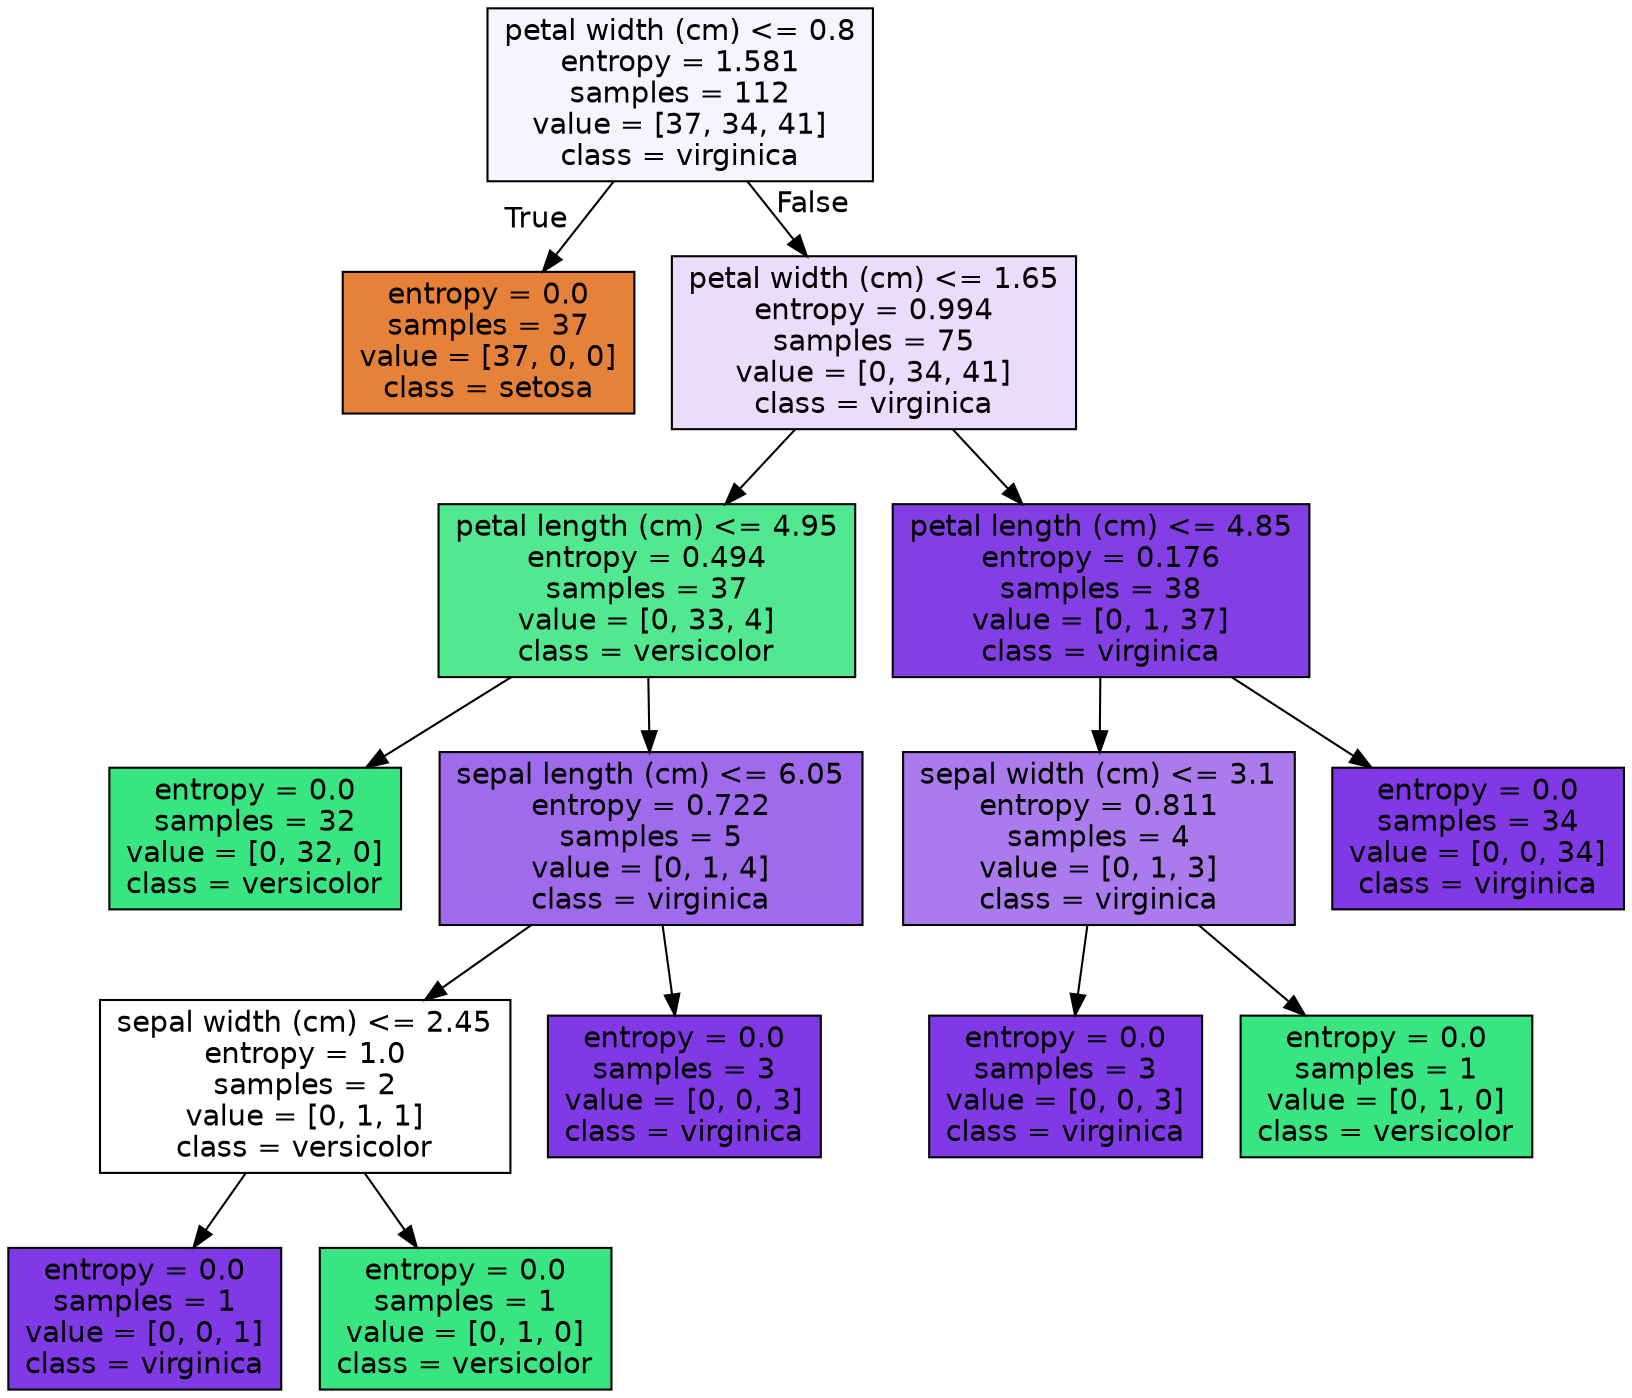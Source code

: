 digraph Tree {
node [shape=box, style="filled", color="black", fontname="helvetica"] ;
edge [fontname="helvetica"] ;
0 [label="petal width (cm) <= 0.8\nentropy = 1.581\nsamples = 112\nvalue = [37, 34, 41]\nclass = virginica", fillcolor="#f8f4fe"] ;
1 [label="entropy = 0.0\nsamples = 37\nvalue = [37, 0, 0]\nclass = setosa", fillcolor="#e58139"] ;
0 -> 1 [labeldistance=2.5, labelangle=45, headlabel="True"] ;
2 [label="petal width (cm) <= 1.65\nentropy = 0.994\nsamples = 75\nvalue = [0, 34, 41]\nclass = virginica", fillcolor="#e9ddfb"] ;
0 -> 2 [labeldistance=2.5, labelangle=-45, headlabel="False"] ;
3 [label="petal length (cm) <= 4.95\nentropy = 0.494\nsamples = 37\nvalue = [0, 33, 4]\nclass = versicolor", fillcolor="#51e890"] ;
2 -> 3 ;
4 [label="entropy = 0.0\nsamples = 32\nvalue = [0, 32, 0]\nclass = versicolor", fillcolor="#39e581"] ;
3 -> 4 ;
5 [label="sepal length (cm) <= 6.05\nentropy = 0.722\nsamples = 5\nvalue = [0, 1, 4]\nclass = virginica", fillcolor="#a06aec"] ;
3 -> 5 ;
6 [label="sepal width (cm) <= 2.45\nentropy = 1.0\nsamples = 2\nvalue = [0, 1, 1]\nclass = versicolor", fillcolor="#ffffff"] ;
5 -> 6 ;
7 [label="entropy = 0.0\nsamples = 1\nvalue = [0, 0, 1]\nclass = virginica", fillcolor="#8139e5"] ;
6 -> 7 ;
8 [label="entropy = 0.0\nsamples = 1\nvalue = [0, 1, 0]\nclass = versicolor", fillcolor="#39e581"] ;
6 -> 8 ;
9 [label="entropy = 0.0\nsamples = 3\nvalue = [0, 0, 3]\nclass = virginica", fillcolor="#8139e5"] ;
5 -> 9 ;
10 [label="petal length (cm) <= 4.85\nentropy = 0.176\nsamples = 38\nvalue = [0, 1, 37]\nclass = virginica", fillcolor="#843ee6"] ;
2 -> 10 ;
11 [label="sepal width (cm) <= 3.1\nentropy = 0.811\nsamples = 4\nvalue = [0, 1, 3]\nclass = virginica", fillcolor="#ab7bee"] ;
10 -> 11 ;
12 [label="entropy = 0.0\nsamples = 3\nvalue = [0, 0, 3]\nclass = virginica", fillcolor="#8139e5"] ;
11 -> 12 ;
13 [label="entropy = 0.0\nsamples = 1\nvalue = [0, 1, 0]\nclass = versicolor", fillcolor="#39e581"] ;
11 -> 13 ;
14 [label="entropy = 0.0\nsamples = 34\nvalue = [0, 0, 34]\nclass = virginica", fillcolor="#8139e5"] ;
10 -> 14 ;
}